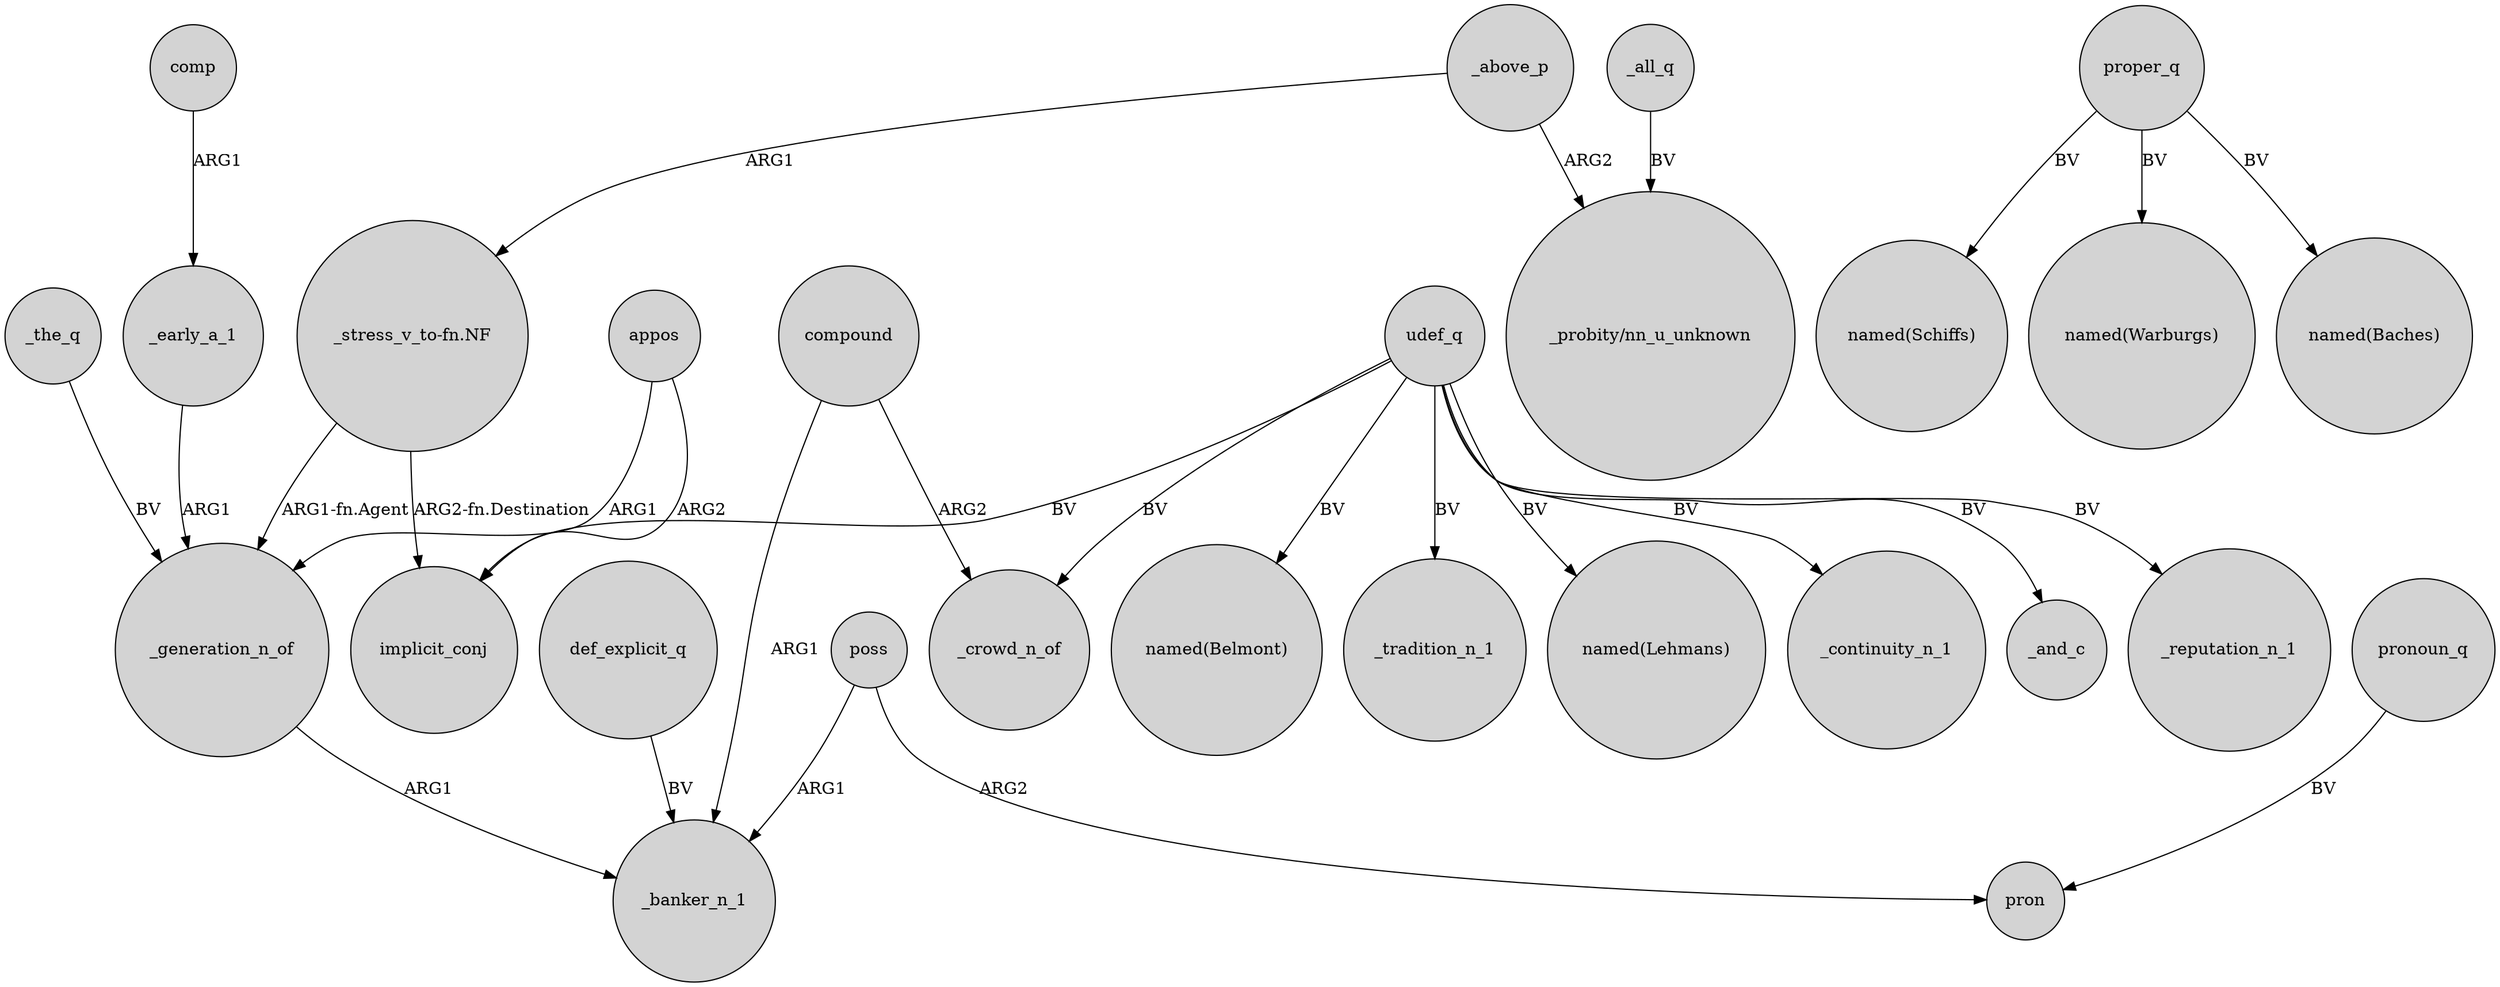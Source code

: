 digraph {
	node [shape=circle style=filled]
	_early_a_1 -> _generation_n_of [label=ARG1]
	_all_q -> "_probity/nn_u_unknown" [label=BV]
	_above_p -> "_probity/nn_u_unknown" [label=ARG2]
	udef_q -> "named(Belmont)" [label=BV]
	compound -> _crowd_n_of [label=ARG2]
	proper_q -> "named(Schiffs)" [label=BV]
	poss -> pron [label=ARG2]
	udef_q -> _tradition_n_1 [label=BV]
	_above_p -> "_stress_v_to-fn.NF" [label=ARG1]
	"_stress_v_to-fn.NF" -> implicit_conj [label="ARG2-fn.Destination"]
	udef_q -> "named(Lehmans)" [label=BV]
	appos -> implicit_conj [label=ARG2]
	poss -> _banker_n_1 [label=ARG1]
	_generation_n_of -> _banker_n_1 [label=ARG1]
	udef_q -> implicit_conj [label=BV]
	"_stress_v_to-fn.NF" -> _generation_n_of [label="ARG1-fn.Agent"]
	proper_q -> "named(Warburgs)" [label=BV]
	pronoun_q -> pron [label=BV]
	udef_q -> _crowd_n_of [label=BV]
	def_explicit_q -> _banker_n_1 [label=BV]
	proper_q -> "named(Baches)" [label=BV]
	compound -> _banker_n_1 [label=ARG1]
	udef_q -> _continuity_n_1 [label=BV]
	appos -> _generation_n_of [label=ARG1]
	_the_q -> _generation_n_of [label=BV]
	udef_q -> _and_c [label=BV]
	comp -> _early_a_1 [label=ARG1]
	udef_q -> _reputation_n_1 [label=BV]
}
